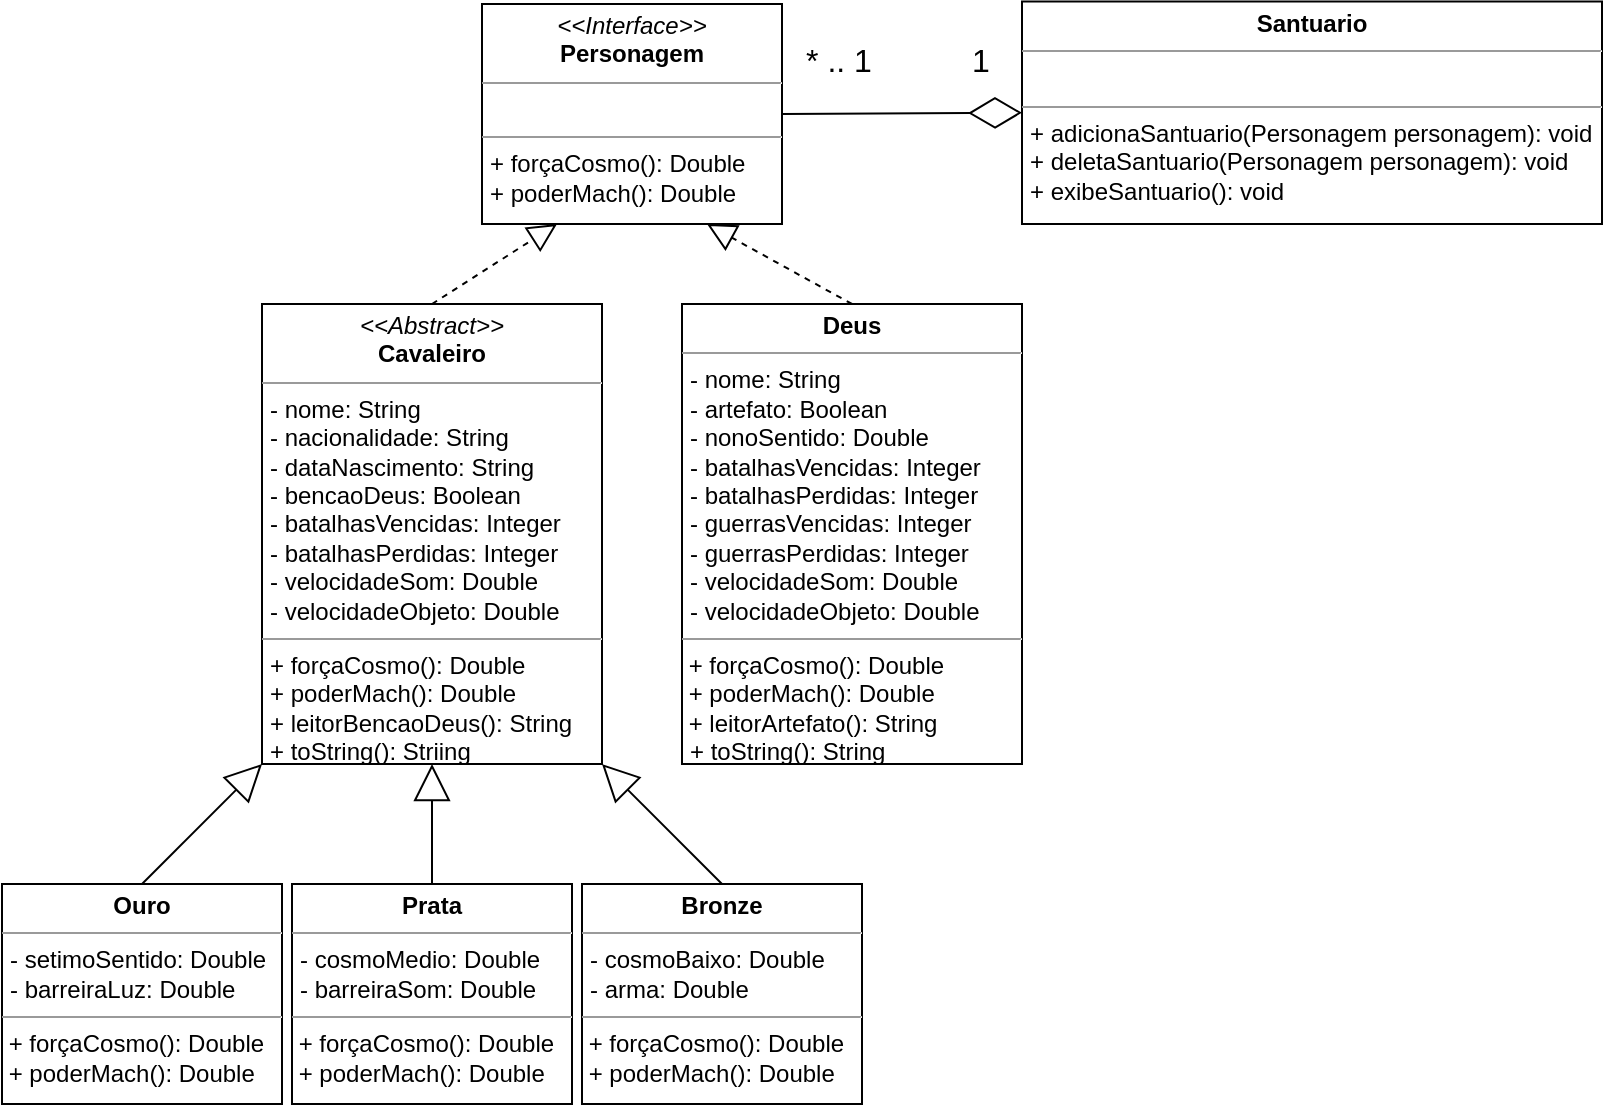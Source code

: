 <mxfile version="14.4.2" type="device"><diagram id="SAb6_3UrokIiT5bC0NXl" name="Page-1"><mxGraphModel dx="2249" dy="802" grid="1" gridSize="10" guides="1" tooltips="1" connect="1" arrows="1" fold="1" page="1" pageScale="1" pageWidth="827" pageHeight="1169" math="0" shadow="0"><root><mxCell id="0"/><mxCell id="1" parent="0"/><mxCell id="e-3UlToiW5EyiTxnNMmA-5" value="&lt;p style=&quot;margin: 0px ; margin-top: 4px ; text-align: center&quot;&gt;&lt;i&gt;&amp;lt;&amp;lt;Interface&amp;gt;&amp;gt;&lt;/i&gt;&lt;br&gt;&lt;b&gt;Personagem&lt;/b&gt;&lt;/p&gt;&lt;hr size=&quot;1&quot;&gt;&lt;p style=&quot;margin: 0px ; margin-left: 4px&quot;&gt;&lt;br&gt;&lt;/p&gt;&lt;hr size=&quot;1&quot;&gt;&lt;p style=&quot;margin: 0px ; margin-left: 4px&quot;&gt;+ forçaCosmo(): Double&lt;br&gt;+ poderMach(): Double&lt;/p&gt;" style="verticalAlign=top;align=left;overflow=fill;fontSize=12;fontFamily=Helvetica;html=1;" parent="1" vertex="1"><mxGeometry x="170" y="60" width="150" height="110" as="geometry"/></mxCell><mxCell id="e-3UlToiW5EyiTxnNMmA-6" value="&lt;p style=&quot;margin: 0px ; margin-top: 4px ; text-align: center&quot;&gt;&lt;i&gt;&amp;lt;&amp;lt;Abstract&amp;gt;&amp;gt;&lt;/i&gt;&lt;br&gt;&lt;b&gt;Cavaleiro&lt;/b&gt;&lt;/p&gt;&lt;hr size=&quot;1&quot;&gt;&lt;p style=&quot;margin: 0px ; margin-left: 4px&quot;&gt;- nome: String&lt;br&gt;- nacionalidade: String&lt;/p&gt;&lt;p style=&quot;margin: 0px ; margin-left: 4px&quot;&gt;- dataNascimento: String&lt;/p&gt;&lt;p style=&quot;margin: 0px ; margin-left: 4px&quot;&gt;- bencaoDeus: Boolean&lt;/p&gt;&lt;p style=&quot;margin: 0px ; margin-left: 4px&quot;&gt;- batalhasVencidas: Integer&lt;br&gt;- batalhasPerdidas: Integer&lt;/p&gt;&lt;p style=&quot;margin: 0px 0px 0px 4px&quot;&gt;- velocidadeSom: Double&lt;/p&gt;&lt;p style=&quot;margin: 0px 0px 0px 4px&quot;&gt;- velocidadeObjeto: Double&lt;/p&gt;&lt;hr size=&quot;1&quot;&gt;&lt;p style=&quot;margin: 0px ; margin-left: 4px&quot;&gt;+ forçaCosmo(): Double&lt;br&gt;+ poderMach(): Double&lt;br&gt;+ leitorBencaoDeus(): String&lt;/p&gt;&lt;p style=&quot;margin: 0px ; margin-left: 4px&quot;&gt;+ toString(): Striing&lt;/p&gt;" style="verticalAlign=top;align=left;overflow=fill;fontSize=12;fontFamily=Helvetica;html=1;" parent="1" vertex="1"><mxGeometry x="60" y="210" width="170" height="230" as="geometry"/></mxCell><mxCell id="e-3UlToiW5EyiTxnNMmA-7" value="&lt;p style=&quot;margin: 0px ; margin-top: 4px ; text-align: center&quot;&gt;&lt;b&gt;Deus&lt;/b&gt;&lt;/p&gt;&lt;hr size=&quot;1&quot;&gt;&lt;p style=&quot;margin: 0px ; margin-left: 4px&quot;&gt;- nome: String&lt;br&gt;- artefato: Boolean&lt;/p&gt;&lt;p style=&quot;margin: 0px ; margin-left: 4px&quot;&gt;- nonoSentido: Double&lt;/p&gt;&lt;p style=&quot;margin: 0px ; margin-left: 4px&quot;&gt;- batalhasVencidas: Integer&lt;br&gt;- batalhasPerdidas: Integer&lt;br&gt;&lt;/p&gt;&lt;p style=&quot;margin: 0px ; margin-left: 4px&quot;&gt;- guerrasVencidas: Integer&lt;/p&gt;&lt;p style=&quot;margin: 0px ; margin-left: 4px&quot;&gt;- guerrasPerdidas: Integer&lt;/p&gt;&lt;p style=&quot;margin: 0px ; margin-left: 4px&quot;&gt;- velocidadeSom: Double&lt;/p&gt;&lt;p style=&quot;margin: 0px ; margin-left: 4px&quot;&gt;- velocidadeObjeto: Double&lt;/p&gt;&lt;hr size=&quot;1&quot;&gt;&amp;nbsp;+ forçaCosmo(): Double&lt;br&gt;&amp;nbsp;+ poderMach(): Double&lt;br&gt;&amp;nbsp;+ leitorArtefato(): String&lt;br&gt;&lt;p style=&quot;margin: 0px ; margin-left: 4px&quot;&gt;+ toString(): String&lt;/p&gt;" style="verticalAlign=top;align=left;overflow=fill;fontSize=12;fontFamily=Helvetica;html=1;" parent="1" vertex="1"><mxGeometry x="270" y="210" width="170" height="230" as="geometry"/></mxCell><mxCell id="e-3UlToiW5EyiTxnNMmA-8" value="&lt;p style=&quot;margin: 0px ; margin-top: 4px ; text-align: center&quot;&gt;&lt;b&gt;Bronze&lt;/b&gt;&lt;/p&gt;&lt;hr size=&quot;1&quot;&gt;&lt;p style=&quot;margin: 0px ; margin-left: 4px&quot;&gt;- cosmoBaixo: Double&lt;/p&gt;&lt;p style=&quot;margin: 0px ; margin-left: 4px&quot;&gt;- arma: Double&lt;/p&gt;&lt;hr size=&quot;1&quot;&gt;&amp;nbsp;+ forçaCosmo(): Double&lt;br&gt;&amp;nbsp;+ poderMach(): Double" style="verticalAlign=top;align=left;overflow=fill;fontSize=12;fontFamily=Helvetica;html=1;" parent="1" vertex="1"><mxGeometry x="220" y="500" width="140" height="110" as="geometry"/></mxCell><mxCell id="e-3UlToiW5EyiTxnNMmA-9" value="&lt;p style=&quot;margin: 0px ; margin-top: 4px ; text-align: center&quot;&gt;&lt;b&gt;Prata&lt;/b&gt;&lt;/p&gt;&lt;hr size=&quot;1&quot;&gt;&lt;p style=&quot;margin: 0px ; margin-left: 4px&quot;&gt;- cosmoMedio: Double&lt;br&gt;- barreiraSom: Double&lt;/p&gt;&lt;hr size=&quot;1&quot;&gt;&amp;nbsp;+ forçaCosmo(): Double&lt;br&gt;&amp;nbsp;+ poderMach(): Double" style="verticalAlign=top;align=left;overflow=fill;fontSize=12;fontFamily=Helvetica;html=1;" parent="1" vertex="1"><mxGeometry x="75" y="500" width="140" height="110" as="geometry"/></mxCell><mxCell id="e-3UlToiW5EyiTxnNMmA-10" value="&lt;p style=&quot;margin: 0px ; margin-top: 4px ; text-align: center&quot;&gt;&lt;b&gt;Ouro&lt;/b&gt;&lt;/p&gt;&lt;hr size=&quot;1&quot;&gt;&lt;p style=&quot;margin: 0px ; margin-left: 4px&quot;&gt;- setimoSentido: Double&lt;/p&gt;&lt;p style=&quot;margin: 0px ; margin-left: 4px&quot;&gt;- barreiraLuz: Double&lt;/p&gt;&lt;hr size=&quot;1&quot;&gt;&amp;nbsp;+ forçaCosmo(): Double&lt;br&gt;&amp;nbsp;+ poderMach(): Double" style="verticalAlign=top;align=left;overflow=fill;fontSize=12;fontFamily=Helvetica;html=1;" parent="1" vertex="1"><mxGeometry x="-70" y="500" width="140" height="110" as="geometry"/></mxCell><mxCell id="e-3UlToiW5EyiTxnNMmA-11" value="&lt;p style=&quot;margin: 0px ; margin-top: 4px ; text-align: center&quot;&gt;&lt;b&gt;Santuario&lt;/b&gt;&lt;/p&gt;&lt;hr size=&quot;1&quot;&gt;&lt;p style=&quot;margin: 0px ; margin-left: 4px&quot;&gt;&lt;br&gt;&lt;/p&gt;&lt;hr size=&quot;1&quot;&gt;&lt;p style=&quot;margin: 0px ; margin-left: 4px&quot;&gt;+ adicionaSantuario(Personagem personagem): void&lt;br&gt;&lt;/p&gt;&lt;p style=&quot;margin: 0px ; margin-left: 4px&quot;&gt;+ deletaSantuario(Personagem personagem): void&lt;br&gt;&lt;/p&gt;&lt;p style=&quot;margin: 0px ; margin-left: 4px&quot;&gt;+ exibeSantuario(): void&lt;/p&gt;" style="verticalAlign=top;align=left;overflow=fill;fontSize=12;fontFamily=Helvetica;html=1;" parent="1" vertex="1"><mxGeometry x="440" y="58.75" width="290" height="111.25" as="geometry"/></mxCell><mxCell id="e-3UlToiW5EyiTxnNMmA-12" value="" style="endArrow=diamondThin;endFill=0;endSize=24;html=1;entryX=0;entryY=0.5;entryDx=0;entryDy=0;exitX=1;exitY=0.5;exitDx=0;exitDy=0;" parent="1" source="e-3UlToiW5EyiTxnNMmA-5" target="e-3UlToiW5EyiTxnNMmA-11" edge="1"><mxGeometry width="160" relative="1" as="geometry"><mxPoint x="270" y="140" as="sourcePoint"/><mxPoint x="430" y="140" as="targetPoint"/></mxGeometry></mxCell><mxCell id="e-3UlToiW5EyiTxnNMmA-19" value="&lt;font style=&quot;font-size: 16px&quot;&gt;1&lt;/font&gt;" style="edgeLabel;html=1;align=center;verticalAlign=middle;resizable=0;points=[];" parent="e-3UlToiW5EyiTxnNMmA-12" vertex="1" connectable="0"><mxGeometry x="0.289" y="-1" relative="1" as="geometry"><mxPoint x="20.99" y="-27.6" as="offset"/></mxGeometry></mxCell><mxCell id="e-3UlToiW5EyiTxnNMmA-13" value="" style="endArrow=block;dashed=1;endFill=0;endSize=12;html=1;entryX=0.75;entryY=1;entryDx=0;entryDy=0;exitX=0.5;exitY=0;exitDx=0;exitDy=0;" parent="1" source="e-3UlToiW5EyiTxnNMmA-7" target="e-3UlToiW5EyiTxnNMmA-5" edge="1"><mxGeometry width="160" relative="1" as="geometry"><mxPoint x="330" y="410" as="sourcePoint"/><mxPoint x="490" y="410" as="targetPoint"/></mxGeometry></mxCell><mxCell id="e-3UlToiW5EyiTxnNMmA-14" value="" style="endArrow=block;dashed=1;endFill=0;endSize=12;html=1;entryX=0.25;entryY=1;entryDx=0;entryDy=0;exitX=0.5;exitY=0;exitDx=0;exitDy=0;" parent="1" source="e-3UlToiW5EyiTxnNMmA-6" target="e-3UlToiW5EyiTxnNMmA-5" edge="1"><mxGeometry width="160" relative="1" as="geometry"><mxPoint x="270.5" y="290" as="sourcePoint"/><mxPoint x="210" y="240" as="targetPoint"/></mxGeometry></mxCell><mxCell id="e-3UlToiW5EyiTxnNMmA-15" value="" style="endArrow=block;endSize=16;endFill=0;html=1;entryX=0;entryY=1;entryDx=0;entryDy=0;exitX=0.5;exitY=0;exitDx=0;exitDy=0;" parent="1" source="e-3UlToiW5EyiTxnNMmA-10" target="e-3UlToiW5EyiTxnNMmA-6" edge="1"><mxGeometry width="160" relative="1" as="geometry"><mxPoint x="-140" y="480" as="sourcePoint"/><mxPoint x="20" y="480" as="targetPoint"/></mxGeometry></mxCell><mxCell id="e-3UlToiW5EyiTxnNMmA-16" value="" style="endArrow=block;endSize=16;endFill=0;html=1;entryX=0.5;entryY=1;entryDx=0;entryDy=0;exitX=0.5;exitY=0;exitDx=0;exitDy=0;" parent="1" source="e-3UlToiW5EyiTxnNMmA-9" target="e-3UlToiW5EyiTxnNMmA-6" edge="1"><mxGeometry width="160" relative="1" as="geometry"><mxPoint x="-10" y="520" as="sourcePoint"/><mxPoint x="130.5" y="440" as="targetPoint"/></mxGeometry></mxCell><mxCell id="e-3UlToiW5EyiTxnNMmA-17" value="" style="endArrow=block;endSize=16;endFill=0;html=1;entryX=1;entryY=1;entryDx=0;entryDy=0;exitX=0.5;exitY=0;exitDx=0;exitDy=0;" parent="1" source="e-3UlToiW5EyiTxnNMmA-8" target="e-3UlToiW5EyiTxnNMmA-6" edge="1"><mxGeometry width="160" relative="1" as="geometry"><mxPoint x="250" y="520" as="sourcePoint"/><mxPoint x="250" y="440" as="targetPoint"/></mxGeometry></mxCell><mxCell id="e-3UlToiW5EyiTxnNMmA-20" value="&lt;font style=&quot;font-size: 16px&quot;&gt;* .. 1&lt;/font&gt;" style="edgeLabel;html=1;align=center;verticalAlign=middle;resizable=0;points=[];" parent="1" vertex="1" connectable="0"><mxGeometry x="409.996" y="99.997" as="geometry"><mxPoint x="-62" y="-12" as="offset"/></mxGeometry></mxCell></root></mxGraphModel></diagram></mxfile>